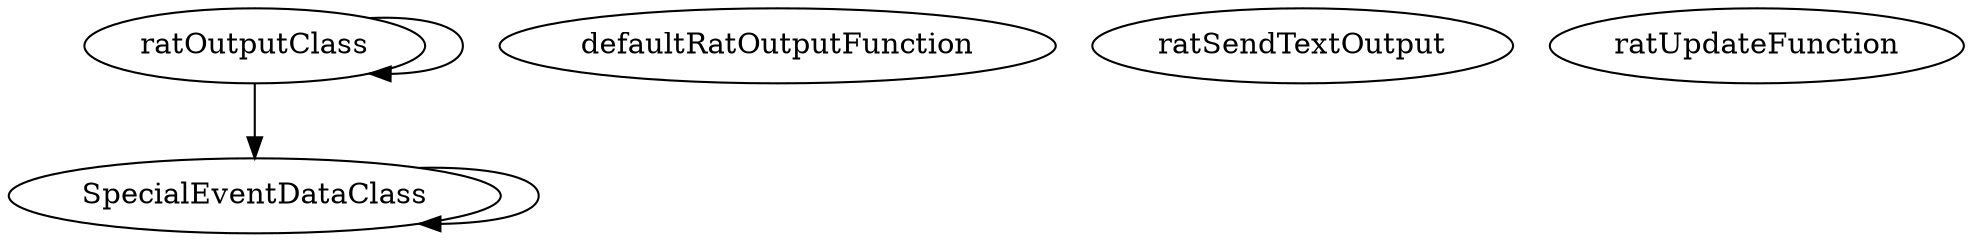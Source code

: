 /* Created by mdot for Matlab */
digraph m2html {
  SpecialEventDataClass -> SpecialEventDataClass;
  ratOutputClass -> SpecialEventDataClass;
  ratOutputClass -> ratOutputClass;

  SpecialEventDataClass [URL="SpecialEventDataClass.html"];
  defaultRatOutputFunction [URL="defaultRatOutputFunction.html"];
  ratOutputClass [URL="ratOutputClass.html"];
  ratSendTextOutput [URL="ratSendTextOutput.html"];
  ratUpdateFunction [URL="ratUpdateFunction.html"];
}